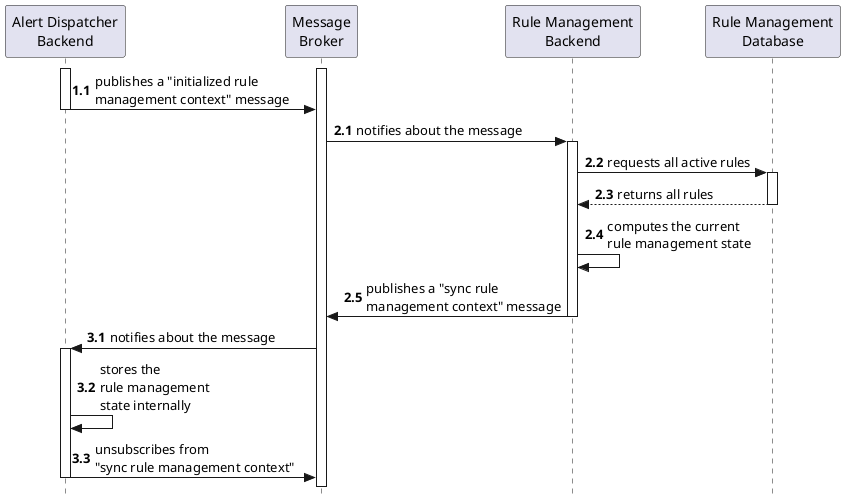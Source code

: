 @startuml container-ready

autonumber 1.1

skinparam style strictuml

participant "Alert Dispatcher\nBackend" as ALERT
participant "Message\nBroker" as MB
participant "Rule Management\nBackend" as RULE
participant "Rule Management\nDatabase" as RULE_DB

activate MB

activate ALERT
ALERT -> MB : publishes a "initialized rule\nmanagement context" message 
deactivate ALERT
autonumber inc A
MB -> RULE : notifies about the message
activate RULE
RULE -> RULE_DB : requests all active rules
activate RULE_DB
RULE_DB --> RULE : returns all rules
deactivate RULE_DB
RULE -> RULE : computes the current\nrule management state
RULE -> MB : publishes a "sync rule\nmanagement context" message
deactivate RULE
autonumber inc A
MB -> ALERT : notifies about the message
activate ALERT
ALERT -> ALERT : stores the\nrule management\nstate internally
ALERT -> MB : unsubscribes from\n"sync rule management context"
deactivate ALERT

@enduml
